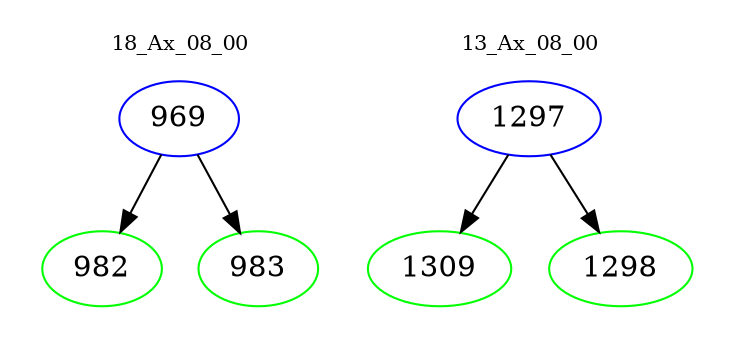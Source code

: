 digraph{
subgraph cluster_0 {
color = white
label = "18_Ax_08_00";
fontsize=10;
T0_969 [label="969", color="blue"]
T0_969 -> T0_982 [color="black"]
T0_982 [label="982", color="green"]
T0_969 -> T0_983 [color="black"]
T0_983 [label="983", color="green"]
}
subgraph cluster_1 {
color = white
label = "13_Ax_08_00";
fontsize=10;
T1_1297 [label="1297", color="blue"]
T1_1297 -> T1_1309 [color="black"]
T1_1309 [label="1309", color="green"]
T1_1297 -> T1_1298 [color="black"]
T1_1298 [label="1298", color="green"]
}
}
